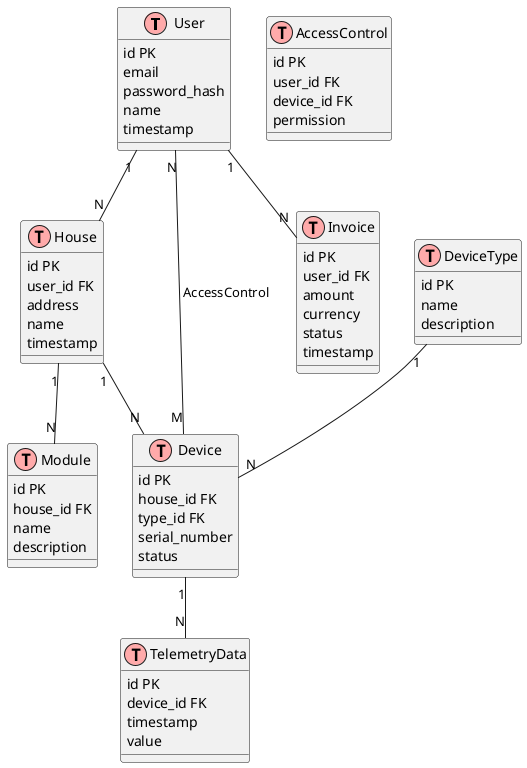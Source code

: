 @startuml ER_Diagram
!define table(x) class x << (T,#FFAAAA) >>

table(User) {
  id PK
  email
  password_hash
  name
  timestamp
}

table(House) {
  id PK
  user_id FK
  address
  name
  timestamp
}

table(DeviceType) {
  id PK
  name
  description
}

table(Device) {
  id PK
  house_id FK
  type_id FK
  serial_number
  status
}

table(Module) {
  id PK
  house_id FK
  name
  description
}

table(TelemetryData) {
  id PK
  device_id FK
  timestamp
  value
}

table(AccessControl) {
  id PK
  user_id FK
  device_id FK
  permission
}

table(Invoice) {
  id PK
  user_id FK
  amount
  currency
  status
  timestamp
}

User "1" -- "N" House
House "1" -- "N" Device
DeviceType "1" -- "N" Device
Device "1" -- "N" TelemetryData
House "1" -- "N" Module
User "1" -- "N" Invoice
User "N" -- "M" Device : AccessControl
@enduml
